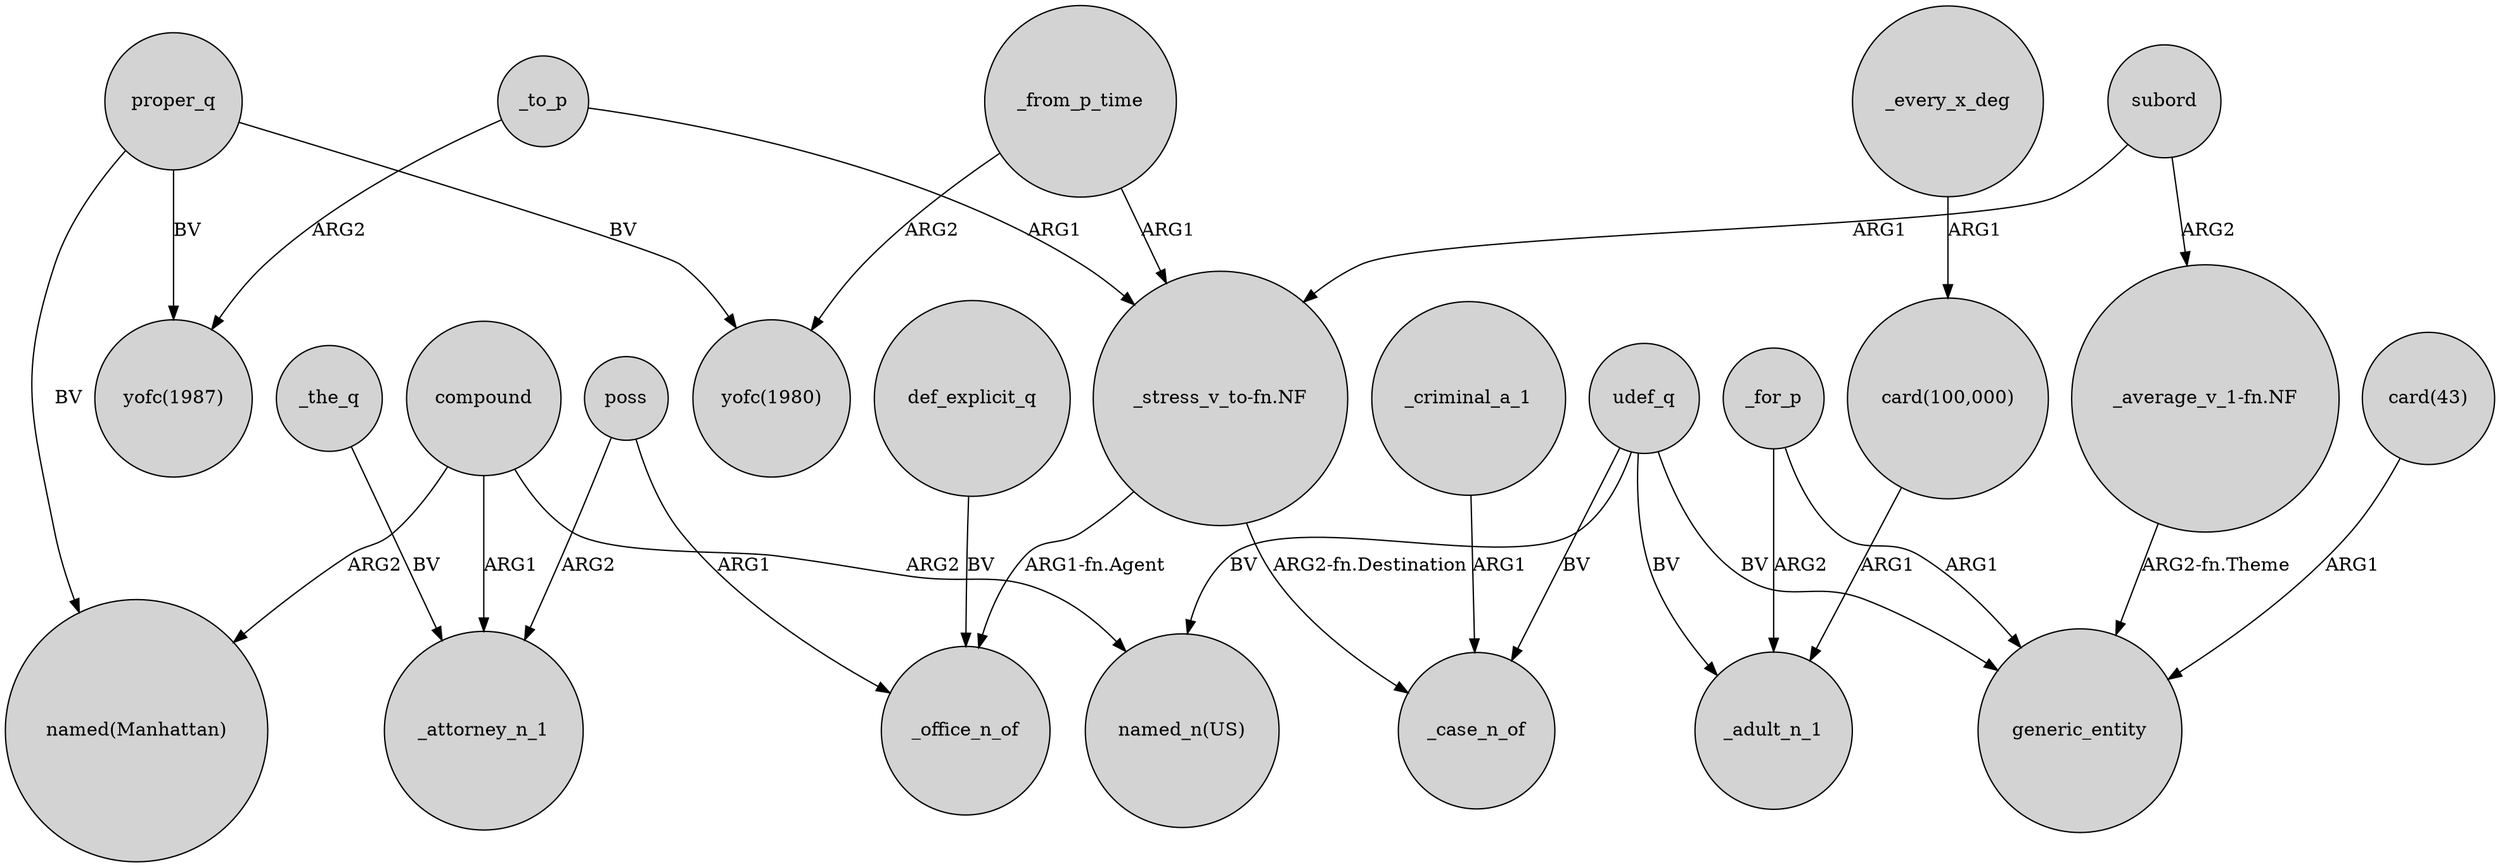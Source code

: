 digraph {
	node [shape=circle style=filled]
	udef_q -> "named_n(US)" [label=BV]
	_to_p -> "yofc(1987)" [label=ARG2]
	udef_q -> generic_entity [label=BV]
	_every_x_deg -> "card(100,000)" [label=ARG1]
	def_explicit_q -> _office_n_of [label=BV]
	subord -> "_stress_v_to-fn.NF" [label=ARG1]
	_from_p_time -> "yofc(1980)" [label=ARG2]
	_for_p -> generic_entity [label=ARG1]
	"card(43)" -> generic_entity [label=ARG1]
	_criminal_a_1 -> _case_n_of [label=ARG1]
	_for_p -> _adult_n_1 [label=ARG2]
	compound -> "named_n(US)" [label=ARG2]
	proper_q -> "named(Manhattan)" [label=BV]
	_to_p -> "_stress_v_to-fn.NF" [label=ARG1]
	compound -> "named(Manhattan)" [label=ARG2]
	_from_p_time -> "_stress_v_to-fn.NF" [label=ARG1]
	"_stress_v_to-fn.NF" -> _case_n_of [label="ARG2-fn.Destination"]
	poss -> _attorney_n_1 [label=ARG2]
	"_average_v_1-fn.NF" -> generic_entity [label="ARG2-fn.Theme"]
	poss -> _office_n_of [label=ARG1]
	proper_q -> "yofc(1980)" [label=BV]
	udef_q -> _adult_n_1 [label=BV]
	proper_q -> "yofc(1987)" [label=BV]
	compound -> _attorney_n_1 [label=ARG1]
	"_stress_v_to-fn.NF" -> _office_n_of [label="ARG1-fn.Agent"]
	udef_q -> _case_n_of [label=BV]
	"card(100,000)" -> _adult_n_1 [label=ARG1]
	subord -> "_average_v_1-fn.NF" [label=ARG2]
	_the_q -> _attorney_n_1 [label=BV]
}
